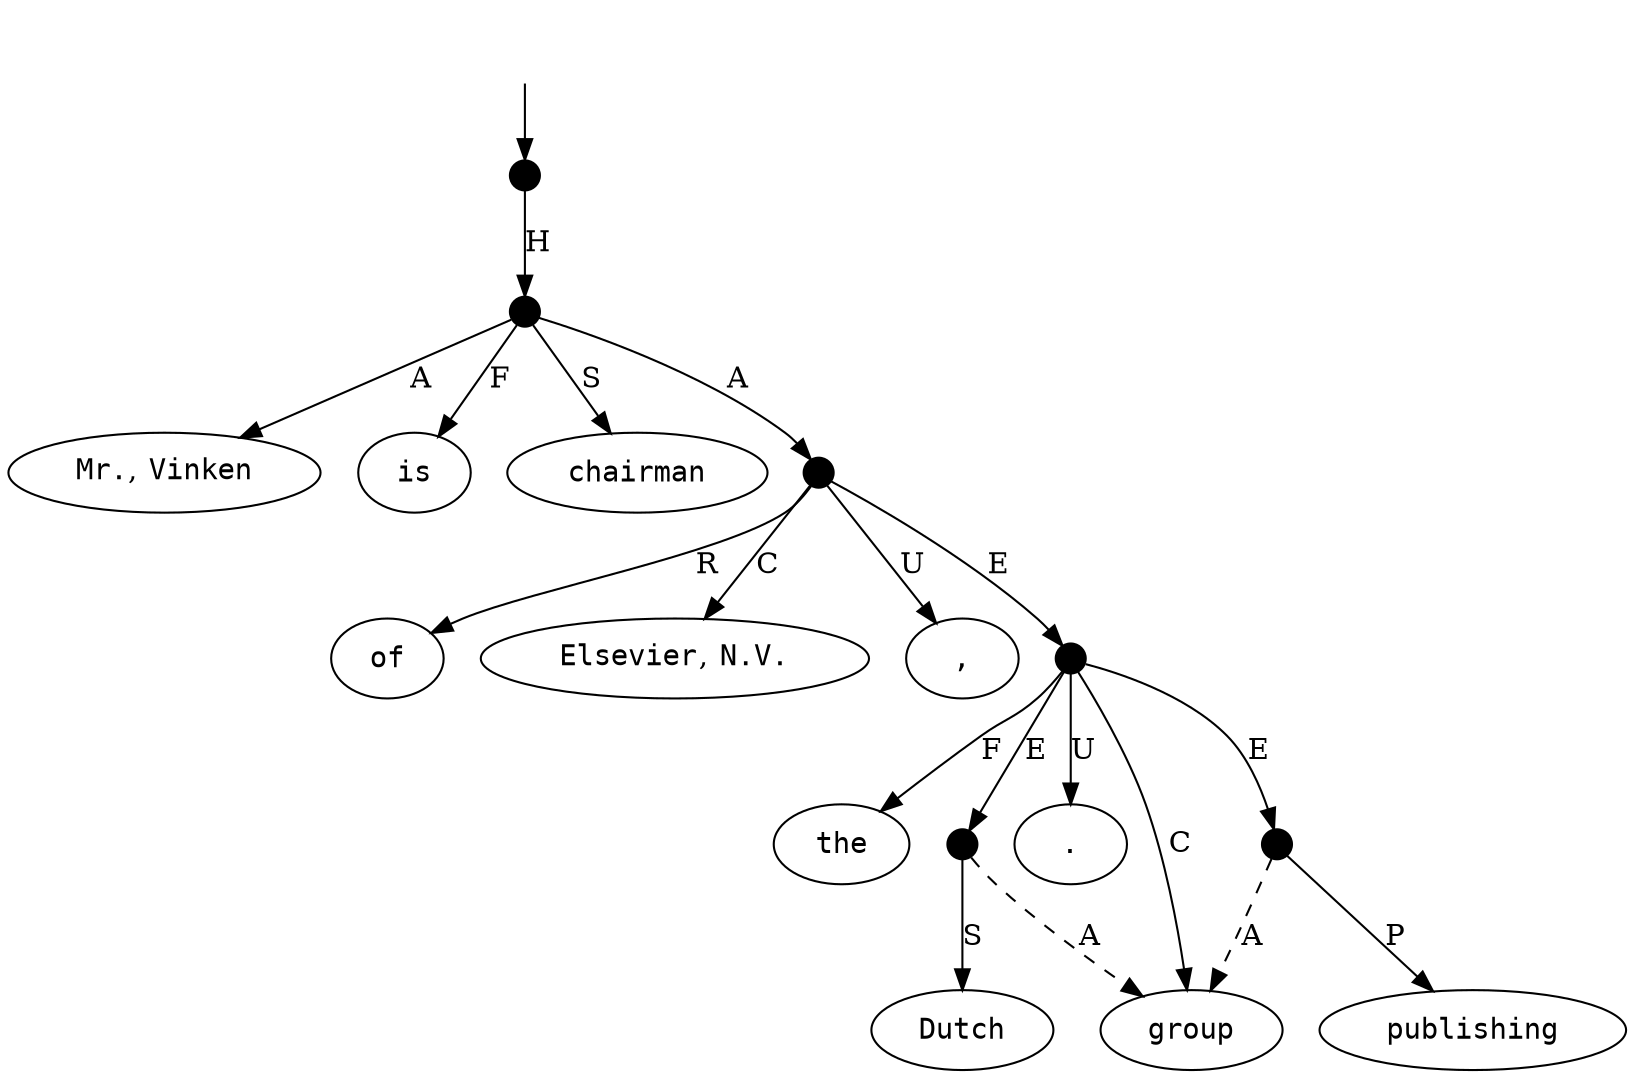 digraph "20001002" {
  top [ style=invis ];
  top -> 11;
  0 [ label=<<table align="center" border="0" cellspacing="0"><tr><td colspan="2"><font face="Courier">Mr.</font>,&nbsp;<font face="Courier">Vinken</font></td></tr></table>> ];
  1 [ label=<<table align="center" border="0" cellspacing="0"><tr><td colspan="2"><font face="Courier">is</font></td></tr></table>> ];
  2 [ label=<<table align="center" border="0" cellspacing="0"><tr><td colspan="2"><font face="Courier">chairman</font></td></tr></table>> ];
  3 [ label=<<table align="center" border="0" cellspacing="0"><tr><td colspan="2"><font face="Courier">of</font></td></tr></table>> ];
  4 [ label=<<table align="center" border="0" cellspacing="0"><tr><td colspan="2"><font face="Courier">Elsevier</font>,&nbsp;<font face="Courier">N.V.</font></td></tr></table>> ];
  5 [ label=<<table align="center" border="0" cellspacing="0"><tr><td colspan="2"><font face="Courier">,</font></td></tr></table>> ];
  6 [ label=<<table align="center" border="0" cellspacing="0"><tr><td colspan="2"><font face="Courier">the</font></td></tr></table>> ];
  7 [ label=<<table align="center" border="0" cellspacing="0"><tr><td colspan="2"><font face="Courier">Dutch</font></td></tr></table>> ];
  8 [ label=<<table align="center" border="0" cellspacing="0"><tr><td colspan="2"><font face="Courier">publishing</font></td></tr></table>> ];
  9 [ label=<<table align="center" border="0" cellspacing="0"><tr><td colspan="2"><font face="Courier">group</font></td></tr></table>> ];
  10 [ label=<<table align="center" border="0" cellspacing="0"><tr><td colspan="2"><font face="Courier">.</font></td></tr></table>> ];
  11 [ shape=point, width=0.2 ];
  12 [ shape=point, width=0.2 ];
  13 [ shape=point, width=0.2 ];
  14 [ shape=point, width=0.2 ];
  15 [ shape=point, width=0.2 ];
  16 [ shape=point, width=0.2 ];
  14 -> 16 [ label="E" ];
  13 -> 14 [ label="E" ];
  14 -> 9 [ label="C" ];
  15 -> 7 [ label="S" ];
  16 -> 8 [ label="P" ];
  12 -> 1 [ label="F" ];
  12 -> 13 [ label="A" ];
  13 -> 5 [ label="U" ];
  15 -> 9 [ label="A", style=dashed ];
  11 -> 12 [ label="H" ];
  12 -> 2 [ label="S" ];
  14 -> 15 [ label="E" ];
  12 -> 0 [ label="A" ];
  16 -> 9 [ label="A", style=dashed ];
  14 -> 10 [ label="U" ];
  13 -> 3 [ label="R" ];
  13 -> 4 [ label="C" ];
  14 -> 6 [ label="F" ];
}

